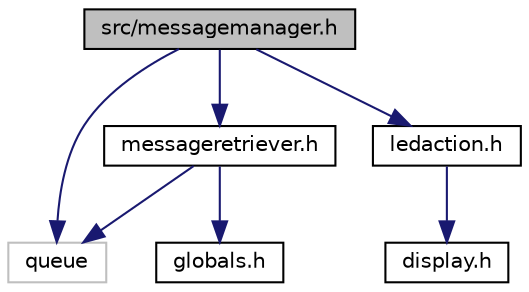 digraph "src/messagemanager.h"
{
 // LATEX_PDF_SIZE
  edge [fontname="Helvetica",fontsize="10",labelfontname="Helvetica",labelfontsize="10"];
  node [fontname="Helvetica",fontsize="10",shape=record];
  Node1 [label="src/messagemanager.h",height=0.2,width=0.4,color="black", fillcolor="grey75", style="filled", fontcolor="black",tooltip="Contains the details on how to manage messages from different sources."];
  Node1 -> Node2 [color="midnightblue",fontsize="10",style="solid"];
  Node2 [label="queue",height=0.2,width=0.4,color="grey75", fillcolor="white", style="filled",tooltip=" "];
  Node1 -> Node3 [color="midnightblue",fontsize="10",style="solid"];
  Node3 [label="messageretriever.h",height=0.2,width=0.4,color="black", fillcolor="white", style="filled",URL="$messageretriever_8h.html",tooltip="Message retriever base class for the led light strip."];
  Node3 -> Node4 [color="midnightblue",fontsize="10",style="solid"];
  Node4 [label="globals.h",height=0.2,width=0.4,color="black", fillcolor="white", style="filled",URL="$globals_8h_source.html",tooltip=" "];
  Node3 -> Node2 [color="midnightblue",fontsize="10",style="solid"];
  Node1 -> Node5 [color="midnightblue",fontsize="10",style="solid"];
  Node5 [label="ledaction.h",height=0.2,width=0.4,color="black", fillcolor="white", style="filled",URL="$ledaction_8h.html",tooltip="This file represents an LED action."];
  Node5 -> Node6 [color="midnightblue",fontsize="10",style="solid"];
  Node6 [label="display.h",height=0.2,width=0.4,color="black", fillcolor="white", style="filled",URL="$display_8h.html",tooltip="This file contains all tools to write to and interface will the led strip."];
}
